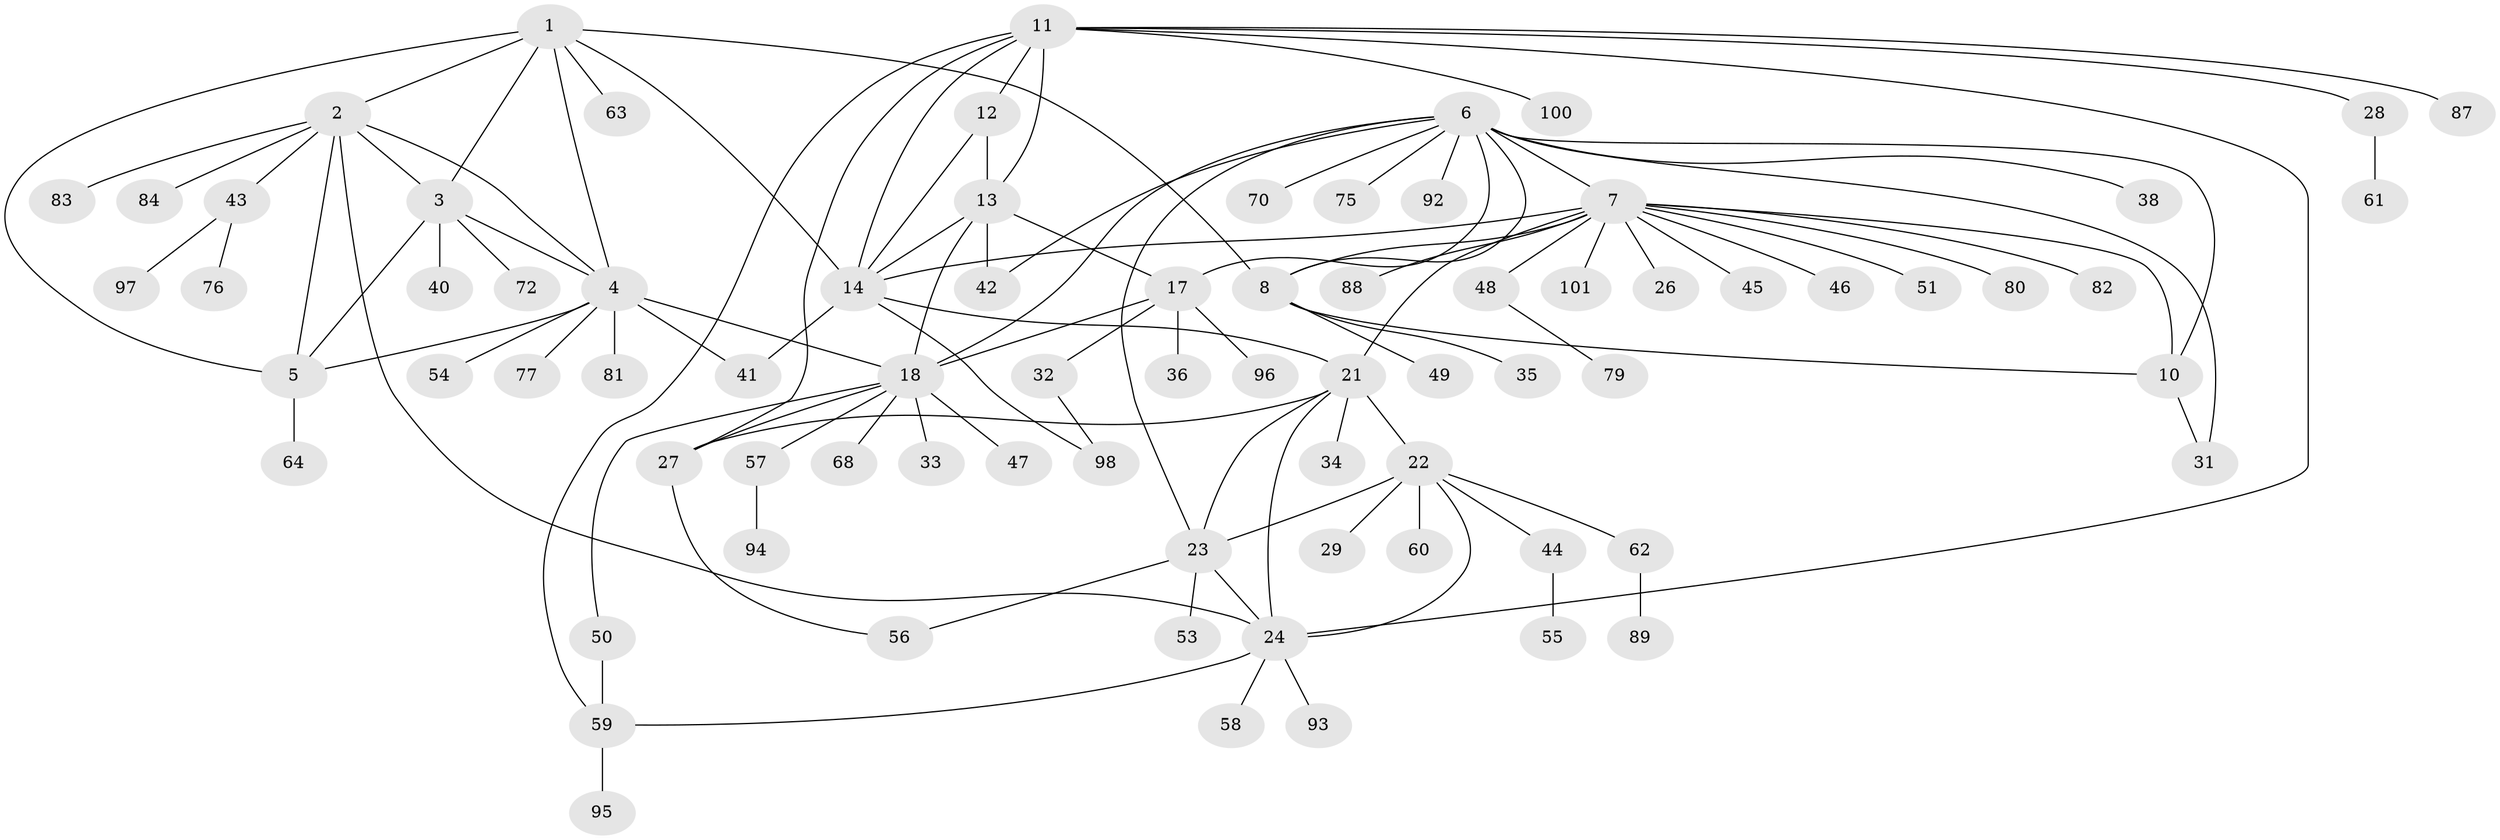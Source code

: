 // original degree distribution, {7: 0.019230769230769232, 9: 0.038461538461538464, 6: 0.057692307692307696, 8: 0.04807692307692308, 17: 0.009615384615384616, 5: 0.019230769230769232, 4: 0.04807692307692308, 10: 0.009615384615384616, 12: 0.009615384615384616, 1: 0.5096153846153846, 2: 0.17307692307692307, 3: 0.057692307692307696}
// Generated by graph-tools (version 1.1) at 2025/11/02/27/25 16:11:34]
// undirected, 78 vertices, 110 edges
graph export_dot {
graph [start="1"]
  node [color=gray90,style=filled];
  1;
  2 [super="+37"];
  3;
  4 [super="+65"];
  5 [super="+91"];
  6 [super="+16"];
  7 [super="+52"];
  8 [super="+9"];
  10;
  11 [super="+15"];
  12;
  13 [super="+85"];
  14 [super="+30"];
  17 [super="+20"];
  18 [super="+19"];
  21 [super="+78"];
  22 [super="+25"];
  23 [super="+69"];
  24 [super="+74"];
  26;
  27 [super="+86"];
  28;
  29;
  31;
  32 [super="+39"];
  33;
  34;
  35 [super="+102"];
  36;
  38;
  40;
  41 [super="+73"];
  42;
  43;
  44 [super="+66"];
  45;
  46;
  47;
  48;
  49;
  50 [super="+67"];
  51;
  53;
  54;
  55;
  56;
  57;
  58;
  59 [super="+71"];
  60;
  61;
  62 [super="+103"];
  63;
  64;
  68;
  70;
  72;
  75;
  76;
  77;
  79 [super="+104"];
  80;
  81;
  82;
  83;
  84;
  87;
  88;
  89 [super="+90"];
  92 [super="+99"];
  93;
  94;
  95;
  96;
  97;
  98;
  100;
  101;
  1 -- 2;
  1 -- 3;
  1 -- 4;
  1 -- 5;
  1 -- 8;
  1 -- 14;
  1 -- 63;
  2 -- 3;
  2 -- 4;
  2 -- 5;
  2 -- 24;
  2 -- 43;
  2 -- 83;
  2 -- 84;
  3 -- 4;
  3 -- 5;
  3 -- 40;
  3 -- 72;
  4 -- 5;
  4 -- 41;
  4 -- 54;
  4 -- 77;
  4 -- 18;
  4 -- 81;
  5 -- 64;
  6 -- 7;
  6 -- 8 [weight=2];
  6 -- 10;
  6 -- 38;
  6 -- 70;
  6 -- 75;
  6 -- 42;
  6 -- 17 [weight=2];
  6 -- 18 [weight=2];
  6 -- 23;
  6 -- 92;
  6 -- 31;
  7 -- 8 [weight=2];
  7 -- 10;
  7 -- 14 [weight=2];
  7 -- 21;
  7 -- 26;
  7 -- 45;
  7 -- 46;
  7 -- 48;
  7 -- 51;
  7 -- 80;
  7 -- 82;
  7 -- 88;
  7 -- 101;
  8 -- 10 [weight=2];
  8 -- 49;
  8 -- 35;
  10 -- 31;
  11 -- 12 [weight=2];
  11 -- 13 [weight=2];
  11 -- 14 [weight=2];
  11 -- 27;
  11 -- 87;
  11 -- 100;
  11 -- 59;
  11 -- 28;
  11 -- 24;
  12 -- 13;
  12 -- 14;
  13 -- 14;
  13 -- 42;
  13 -- 17;
  13 -- 18;
  14 -- 21;
  14 -- 41;
  14 -- 98;
  17 -- 18 [weight=4];
  17 -- 32;
  17 -- 96;
  17 -- 36;
  18 -- 33;
  18 -- 68;
  18 -- 47;
  18 -- 50;
  18 -- 57;
  18 -- 27;
  21 -- 22 [weight=2];
  21 -- 23;
  21 -- 24;
  21 -- 27;
  21 -- 34;
  22 -- 23 [weight=2];
  22 -- 24 [weight=2];
  22 -- 44;
  22 -- 60;
  22 -- 29;
  22 -- 62;
  23 -- 24;
  23 -- 53;
  23 -- 56;
  24 -- 58;
  24 -- 59;
  24 -- 93;
  27 -- 56;
  28 -- 61;
  32 -- 98;
  43 -- 76;
  43 -- 97;
  44 -- 55;
  48 -- 79;
  50 -- 59;
  57 -- 94;
  59 -- 95;
  62 -- 89;
}
